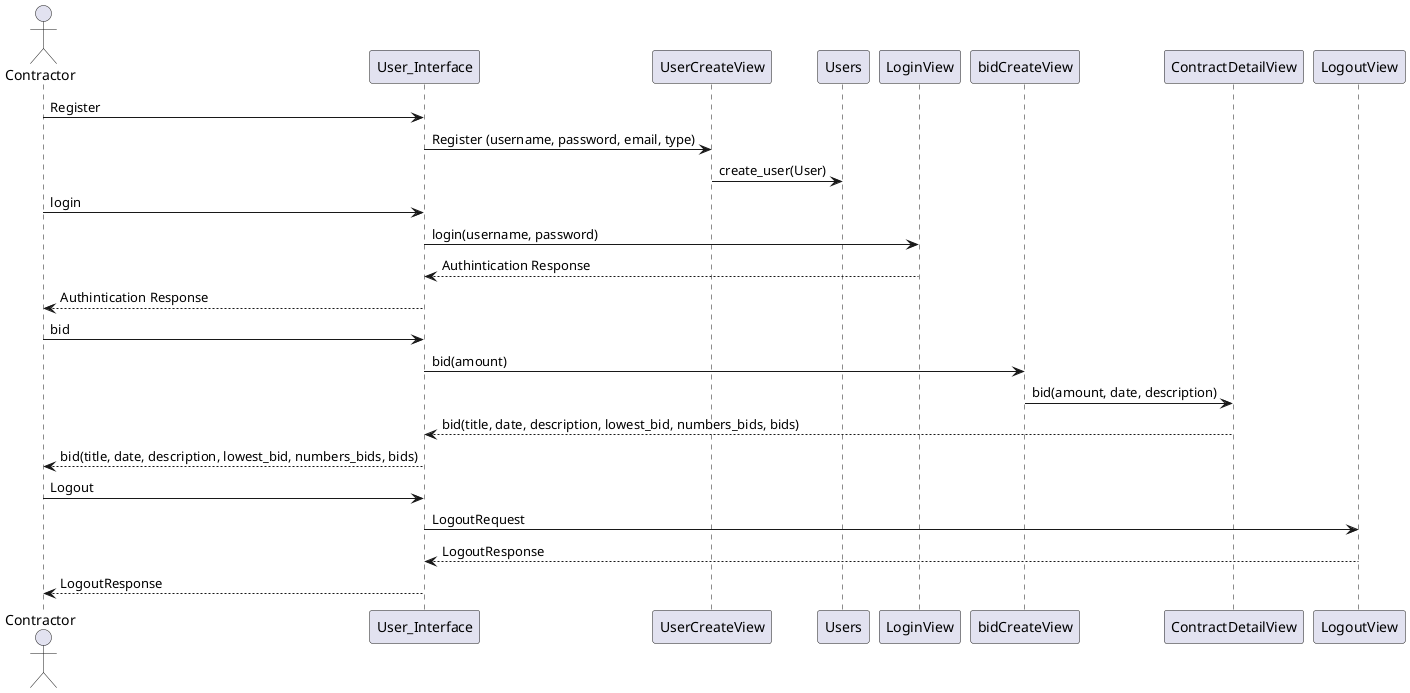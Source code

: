 @startuml
Actor Contractor
 
Contractor -> User_Interface : Register 
User_Interface -> UserCreateView: Register (username, password, email, type) 
UserCreateView -> Users: create_user(User)

Contractor -> User_Interface : login
User_Interface -> LoginView : login(username, password) 
LoginView --> User_Interface: Authintication Response 
User_Interface --> Contractor: Authintication Response

Contractor -> User_Interface : bid
User_Interface -> bidCreateView: bid(amount)
bidCreateView -> ContractDetailView: bid(amount, date, description)
ContractDetailView --> User_Interface: bid(title, date, description, lowest_bid, numbers_bids, bids)
User_Interface --> Contractor: bid(title, date, description, lowest_bid, numbers_bids, bids)

Contractor -> User_Interface: Logout 
User_Interface -> LogoutView : LogoutRequest
LogoutView --> User_Interface : LogoutResponse
User_Interface --> Contractor : LogoutResponse
@enduml